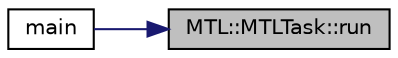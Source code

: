 digraph "MTL::MTLTask::run"
{
 // LATEX_PDF_SIZE
  edge [fontname="Helvetica",fontsize="10",labelfontname="Helvetica",labelfontsize="10"];
  node [fontname="Helvetica",fontsize="10",shape=record];
  rankdir="RL";
  Node1 [label="MTL::MTLTask::run",height=0.2,width=0.4,color="black", fillcolor="grey75", style="filled", fontcolor="black",tooltip="Execute the task."];
  Node1 -> Node2 [dir="back",color="midnightblue",fontsize="10",style="solid"];
  Node2 [label="main",height=0.2,width=0.4,color="black", fillcolor="white", style="filled",URL="$d7/da2/example_2example__6_2main_8cpp.html#ae66f6b31b5ad750f1fe042a706a4e3d4",tooltip=" "];
}
